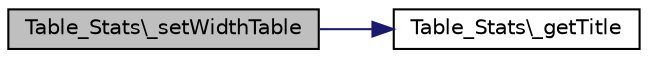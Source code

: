 digraph G
{
  edge [fontname="Helvetica",fontsize="10",labelfontname="Helvetica",labelfontsize="10"];
  node [fontname="Helvetica",fontsize="10",shape=record];
  rankdir="LR";
  Node1 [label="Table_Stats\\_setWidthTable",height=0.2,width=0.4,color="black", fillcolor="grey75", style="filled" fontcolor="black"];
  Node1 -> Node2 [color="midnightblue",fontsize="10",style="solid",fontname="Helvetica"];
  Node2 [label="Table_Stats\\_getTitle",height=0.2,width=0.4,color="black", fillcolor="white", style="filled",URL="$classTable__Stats.html#a629737d1add53bc0b69a2b9788a3b04b",tooltip="Returns title of the current table, title can have the dimensions/co-ordinates of the table..."];
}
